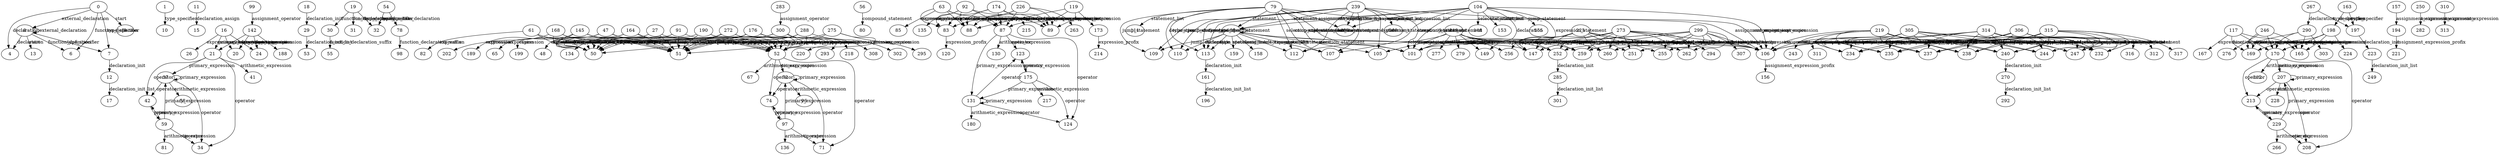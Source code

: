 digraph  {
	0 -> 4	[constraint = True,
		label = "declaration",
		labelfloat = True];
	0 -> 6	[constraint = True,
		label = "function_definition",
		labelfloat = True];
	0 -> 7	[constraint = True,
		label = "type_specifier",
		labelfloat = True];
	0 -> 8	[constraint = True,
		label = "external_declaration",
		labelfloat = True];
	0 -> 9	[constraint = True,
		label = "start",
		labelfloat = True];
	1 -> 10	[constraint = True,
		label = "type_specifier",
		labelfloat = True];
	7 -> 12	[constraint = True,
		label = "declaration_init",
		labelfloat = True];
	8 -> 13	[constraint = True,
		label = "start",
		labelfloat = True];
	8 -> 4	[constraint = True,
		label = "declaration",
		labelfloat = True];
	8 -> 6	[constraint = True,
		label = "function_definition",
		labelfloat = True];
	8 -> 7	[constraint = True,
		label = "type_specifier",
		labelfloat = True];
	8 -> 8	[constraint = True,
		label = "external_declaration",
		labelfloat = True];
	11 -> 15	[constraint = True,
		label = "declaration_assign",
		labelfloat = True];
	12 -> 17	[constraint = True,
		label = "declaration_init_list",
		labelfloat = True];
	16 -> 20	[constraint = True,
		label = "constant_expression",
		labelfloat = True];
	16 -> 21	[constraint = True,
		label = "primary_expression",
		labelfloat = True];
	16 -> 24	[constraint = True,
		label = "function_expression",
		labelfloat = True];
	16 -> 26	[constraint = True,
		label = "expression",
		labelfloat = True];
	18 -> 29	[constraint = True,
		label = "declaration_init",
		labelfloat = True];
	19 -> 30	[constraint = True,
		label = "function_declaration",
		labelfloat = True];
	19 -> 31	[constraint = True,
		label = "function_declaration_list",
		labelfloat = True];
	19 -> 32	[constraint = True,
		label = "type_specifier",
		labelfloat = True];
	21 -> 34	[constraint = True,
		label = "operator",
		labelfloat = True];
	21 -> 37	[constraint = True,
		label = "primary_expression",
		labelfloat = True];
	21 -> 41	[constraint = True,
		label = "arithmetic_expression",
		labelfloat = True];
	21 -> 42	[constraint = True,
		label = "operator",
		labelfloat = True];
	27 -> 48	[constraint = True,
		label = "expression",
		labelfloat = True];
	27 -> 50	[constraint = True,
		label = "function_expression",
		labelfloat = True];
	27 -> 51	[constraint = True,
		label = "constant_expression",
		labelfloat = True];
	27 -> 52	[constraint = True,
		label = "primary_expression",
		labelfloat = True];
	29 -> 53	[constraint = True,
		label = "declaration_init_list",
		labelfloat = True];
	30 -> 55	[constraint = True,
		label = "function_declaration_suffix",
		labelfloat = True];
	37 -> 34	[constraint = True,
		label = "operator",
		labelfloat = True];
	37 -> 37	[constraint = True,
		label = "primary_expression",
		labelfloat = True];
	37 -> 42	[constraint = True,
		label = "operator",
		labelfloat = True];
	37 -> 58	[constraint = True,
		label = "arithmetic_expression",
		labelfloat = True];
	42 -> 59	[constraint = True,
		label = "primary_expression",
		labelfloat = True];
	47 -> 52	[constraint = True,
		label = "primary_expression",
		labelfloat = True];
	47 -> 50	[constraint = True,
		label = "function_expression",
		labelfloat = True];
	47 -> 51	[constraint = True,
		label = "constant_expression",
		labelfloat = True];
	47 -> 65	[constraint = True,
		label = "expression",
		labelfloat = True];
	52 -> 67	[constraint = True,
		label = "arithmetic_expression",
		labelfloat = True];
	52 -> 71	[constraint = True,
		label = "operator",
		labelfloat = True];
	52 -> 72	[constraint = True,
		label = "primary_expression",
		labelfloat = True];
	52 -> 74	[constraint = True,
		label = "operator",
		labelfloat = True];
	54 -> 32	[constraint = True,
		label = "type_specifier",
		labelfloat = True];
	54 -> 78	[constraint = True,
		label = "function_declaration",
		labelfloat = True];
	56 -> 80	[constraint = True,
		label = "compound_statement",
		labelfloat = True];
	59 -> 81	[constraint = True,
		label = "arithmetic_expression",
		labelfloat = True];
	59 -> 34	[constraint = True,
		label = "operator",
		labelfloat = True];
	59 -> 37	[constraint = True,
		label = "primary_expression",
		labelfloat = True];
	59 -> 42	[constraint = True,
		label = "operator",
		labelfloat = True];
	61 -> 82	[constraint = True,
		label = "expression",
		labelfloat = True];
	61 -> 50	[constraint = True,
		label = "function_expression",
		labelfloat = True];
	61 -> 51	[constraint = True,
		label = "constant_expression",
		labelfloat = True];
	61 -> 52	[constraint = True,
		label = "primary_expression",
		labelfloat = True];
	63 -> 83	[constraint = True,
		label = "expression",
		labelfloat = True];
	63 -> 85	[constraint = True,
		label = "expression_list",
		labelfloat = True];
	63 -> 87	[constraint = True,
		label = "primary_expression",
		labelfloat = True];
	63 -> 88	[constraint = True,
		label = "constant_expression",
		labelfloat = True];
	63 -> 89	[constraint = True,
		label = "function_expression",
		labelfloat = True];
	72 -> 71	[constraint = True,
		label = "operator",
		labelfloat = True];
	72 -> 72	[constraint = True,
		label = "primary_expression",
		labelfloat = True];
	72 -> 74	[constraint = True,
		label = "operator",
		labelfloat = True];
	72 -> 96	[constraint = True,
		label = "arithmetic_expression",
		labelfloat = True];
	74 -> 97	[constraint = True,
		label = "primary_expression",
		labelfloat = True];
	78 -> 98	[constraint = True,
		label = "function_declaration_suffix",
		labelfloat = True];
	79 -> 101	[constraint = True,
		label = "iteration_statement",
		labelfloat = True];
	79 -> 103	[constraint = True,
		label = "assignment_expression_list",
		labelfloat = True];
	79 -> 105	[constraint = True,
		label = "expression_statement",
		labelfloat = True];
	79 -> 106	[constraint = True,
		label = "assignment_expression",
		labelfloat = True];
	79 -> 107	[constraint = True,
		label = "compound_statement",
		labelfloat = True];
	79 -> 108	[constraint = True,
		label = "statement",
		labelfloat = True];
	79 -> 109	[constraint = True,
		label = "jump_statement",
		labelfloat = True];
	79 -> 110	[constraint = True,
		label = "declaration",
		labelfloat = True];
	79 -> 111	[constraint = True,
		label = "statement_list",
		labelfloat = True];
	79 -> 112	[constraint = True,
		label = "selection_statement",
		labelfloat = True];
	79 -> 113	[constraint = True,
		label = "type_specifier",
		labelfloat = True];
	83 -> 120	[constraint = True,
		label = "expression_profix",
		labelfloat = True];
	87 -> 123	[constraint = True,
		label = "operator",
		labelfloat = True];
	87 -> 124	[constraint = True,
		label = "operator",
		labelfloat = True];
	87 -> 130	[constraint = True,
		label = "arithmetic_expression",
		labelfloat = True];
	87 -> 131	[constraint = True,
		label = "primary_expression",
		labelfloat = True];
	91 -> 134	[constraint = True,
		label = "expression",
		labelfloat = True];
	91 -> 50	[constraint = True,
		label = "function_expression",
		labelfloat = True];
	91 -> 51	[constraint = True,
		label = "constant_expression",
		labelfloat = True];
	91 -> 52	[constraint = True,
		label = "primary_expression",
		labelfloat = True];
	92 -> 83	[constraint = True,
		label = "expression",
		labelfloat = True];
	92 -> 135	[constraint = True,
		label = "expression_list",
		labelfloat = True];
	92 -> 87	[constraint = True,
		label = "primary_expression",
		labelfloat = True];
	92 -> 88	[constraint = True,
		label = "constant_expression",
		labelfloat = True];
	92 -> 89	[constraint = True,
		label = "function_expression",
		labelfloat = True];
	97 -> 71	[constraint = True,
		label = "operator",
		labelfloat = True];
	97 -> 72	[constraint = True,
		label = "primary_expression",
		labelfloat = True];
	97 -> 136	[constraint = True,
		label = "arithmetic_expression",
		labelfloat = True];
	97 -> 74	[constraint = True,
		label = "operator",
		labelfloat = True];
	99 -> 142	[constraint = True,
		label = "assignment_operator",
		labelfloat = True];
	104 -> 101	[constraint = True,
		label = "iteration_statement",
		labelfloat = True];
	104 -> 103	[constraint = True,
		label = "assignment_expression_list",
		labelfloat = True];
	104 -> 147	[constraint = True,
		label = "expression_statement",
		labelfloat = True];
	104 -> 148	[constraint = True,
		label = "selection_statement",
		labelfloat = True];
	104 -> 149	[constraint = True,
		label = "declaration",
		labelfloat = True];
	104 -> 107	[constraint = True,
		label = "compound_statement",
		labelfloat = True];
	104 -> 108	[constraint = True,
		label = "statement",
		labelfloat = True];
	104 -> 106	[constraint = True,
		label = "assignment_expression",
		labelfloat = True];
	104 -> 113	[constraint = True,
		label = "type_specifier",
		labelfloat = True];
	104 -> 153	[constraint = True,
		label = "statement_list",
		labelfloat = True];
	104 -> 155	[constraint = True,
		label = "jump_statement",
		labelfloat = True];
	106 -> 156	[constraint = True,
		label = "assignment_expression_profix",
		labelfloat = True];
	108 -> 101	[constraint = True,
		label = "iteration_statement",
		labelfloat = True];
	108 -> 158	[constraint = True,
		label = "assignment_expression_list",
		labelfloat = True];
	108 -> 147	[constraint = True,
		label = "expression_statement",
		labelfloat = True];
	108 -> 106	[constraint = True,
		label = "assignment_expression",
		labelfloat = True];
	108 -> 107	[constraint = True,
		label = "compound_statement",
		labelfloat = True];
	108 -> 108	[constraint = True,
		label = "statement",
		labelfloat = True];
	108 -> 109	[constraint = True,
		label = "jump_statement",
		labelfloat = True];
	108 -> 159	[constraint = True,
		label = "statement_list",
		labelfloat = True];
	108 -> 110	[constraint = True,
		label = "declaration",
		labelfloat = True];
	108 -> 112	[constraint = True,
		label = "selection_statement",
		labelfloat = True];
	108 -> 113	[constraint = True,
		label = "type_specifier",
		labelfloat = True];
	113 -> 161	[constraint = True,
		label = "declaration_init",
		labelfloat = True];
	117 -> 165	[constraint = True,
		label = "constant_expression",
		labelfloat = True];
	117 -> 167	[constraint = True,
		label = "expression",
		labelfloat = True];
	117 -> 169	[constraint = True,
		label = "function_expression",
		labelfloat = True];
	117 -> 170	[constraint = True,
		label = "primary_expression",
		labelfloat = True];
	119 -> 87	[constraint = True,
		label = "primary_expression",
		labelfloat = True];
	119 -> 88	[constraint = True,
		label = "constant_expression",
		labelfloat = True];
	119 -> 89	[constraint = True,
		label = "function_expression",
		labelfloat = True];
	119 -> 173	[constraint = True,
		label = "expression",
		labelfloat = True];
	123 -> 175	[constraint = True,
		label = "primary_expression",
		labelfloat = True];
	131 -> 123	[constraint = True,
		label = "operator",
		labelfloat = True];
	131 -> 124	[constraint = True,
		label = "operator",
		labelfloat = True];
	131 -> 131	[constraint = True,
		label = "primary_expression",
		labelfloat = True];
	131 -> 180	[constraint = True,
		label = "arithmetic_expression",
		labelfloat = True];
	142 -> 20	[constraint = True,
		label = "constant_expression",
		labelfloat = True];
	142 -> 21	[constraint = True,
		label = "primary_expression",
		labelfloat = True];
	142 -> 24	[constraint = True,
		label = "function_expression",
		labelfloat = True];
	142 -> 188	[constraint = True,
		label = "expression",
		labelfloat = True];
	145 -> 189	[constraint = True,
		label = "expression",
		labelfloat = True];
	145 -> 50	[constraint = True,
		label = "function_expression",
		labelfloat = True];
	145 -> 51	[constraint = True,
		label = "constant_expression",
		labelfloat = True];
	145 -> 52	[constraint = True,
		label = "primary_expression",
		labelfloat = True];
	157 -> 194	[constraint = True,
		label = "assignment_expression",
		labelfloat = True];
	161 -> 196	[constraint = True,
		label = "declaration_init_list",
		labelfloat = True];
	163 -> 197	[constraint = True,
		label = "type_specifier",
		labelfloat = True];
	163 -> 198	[constraint = True,
		label = "declaration",
		labelfloat = True];
	164 -> 199	[constraint = True,
		label = "expression",
		labelfloat = True];
	164 -> 50	[constraint = True,
		label = "function_expression",
		labelfloat = True];
	164 -> 51	[constraint = True,
		label = "constant_expression",
		labelfloat = True];
	164 -> 52	[constraint = True,
		label = "primary_expression",
		labelfloat = True];
	168 -> 202	[constraint = True,
		label = "expression",
		labelfloat = True];
	168 -> 50	[constraint = True,
		label = "function_expression",
		labelfloat = True];
	168 -> 51	[constraint = True,
		label = "constant_expression",
		labelfloat = True];
	168 -> 52	[constraint = True,
		label = "primary_expression",
		labelfloat = True];
	170 -> 207	[constraint = True,
		label = "primary_expression",
		labelfloat = True];
	170 -> 208	[constraint = True,
		label = "operator",
		labelfloat = True];
	170 -> 212	[constraint = True,
		label = "arithmetic_expression",
		labelfloat = True];
	170 -> 213	[constraint = True,
		label = "operator",
		labelfloat = True];
	173 -> 214	[constraint = True,
		label = "expression_profix",
		labelfloat = True];
	174 -> 83	[constraint = True,
		label = "expression",
		labelfloat = True];
	174 -> 215	[constraint = True,
		label = "expression_list",
		labelfloat = True];
	174 -> 87	[constraint = True,
		label = "primary_expression",
		labelfloat = True];
	174 -> 88	[constraint = True,
		label = "constant_expression",
		labelfloat = True];
	174 -> 89	[constraint = True,
		label = "function_expression",
		labelfloat = True];
	175 -> 124	[constraint = True,
		label = "operator",
		labelfloat = True];
	175 -> 217	[constraint = True,
		label = "arithmetic_expression",
		labelfloat = True];
	175 -> 131	[constraint = True,
		label = "primary_expression",
		labelfloat = True];
	175 -> 123	[constraint = True,
		label = "operator",
		labelfloat = True];
	176 -> 50	[constraint = True,
		label = "function_expression",
		labelfloat = True];
	176 -> 51	[constraint = True,
		label = "constant_expression",
		labelfloat = True];
	176 -> 52	[constraint = True,
		label = "primary_expression",
		labelfloat = True];
	176 -> 218	[constraint = True,
		label = "expression",
		labelfloat = True];
	190 -> 220	[constraint = True,
		label = "expression",
		labelfloat = True];
	190 -> 50	[constraint = True,
		label = "function_expression",
		labelfloat = True];
	190 -> 51	[constraint = True,
		label = "constant_expression",
		labelfloat = True];
	190 -> 52	[constraint = True,
		label = "primary_expression",
		labelfloat = True];
	194 -> 221	[constraint = True,
		label = "assignment_expression_profix",
		labelfloat = True];
	197 -> 223	[constraint = True,
		label = "declaration_init",
		labelfloat = True];
	198 -> 165	[constraint = True,
		label = "constant_expression",
		labelfloat = True];
	198 -> 169	[constraint = True,
		label = "function_expression",
		labelfloat = True];
	198 -> 224	[constraint = True,
		label = "expression",
		labelfloat = True];
	198 -> 170	[constraint = True,
		label = "primary_expression",
		labelfloat = True];
	207 -> 207	[constraint = True,
		label = "primary_expression",
		labelfloat = True];
	207 -> 208	[constraint = True,
		label = "operator",
		labelfloat = True];
	207 -> 228	[constraint = True,
		label = "arithmetic_expression",
		labelfloat = True];
	207 -> 213	[constraint = True,
		label = "operator",
		labelfloat = True];
	213 -> 229	[constraint = True,
		label = "primary_expression",
		labelfloat = True];
	219 -> 232	[constraint = True,
		label = "declaration",
		labelfloat = True];
	219 -> 234	[constraint = True,
		label = "compound_statement",
		labelfloat = True];
	219 -> 235	[constraint = True,
		label = "jump_statement",
		labelfloat = True];
	219 -> 237	[constraint = True,
		label = "selection_statement",
		labelfloat = True];
	219 -> 106	[constraint = True,
		label = "assignment_expression",
		labelfloat = True];
	219 -> 238	[constraint = True,
		label = "iteration_statement",
		labelfloat = True];
	219 -> 240	[constraint = True,
		label = "type_specifier",
		labelfloat = True];
	219 -> 243	[constraint = True,
		label = "statement",
		labelfloat = True];
	219 -> 244	[constraint = True,
		label = "assignment_expression_list",
		labelfloat = True];
	219 -> 247	[constraint = True,
		label = "expression_statement",
		labelfloat = True];
	223 -> 249	[constraint = True,
		label = "declaration_init_list",
		labelfloat = True];
	225 -> 251	[constraint = True,
		label = "assignment_expression_list",
		labelfloat = True];
	225 -> 252	[constraint = True,
		label = "type_specifier",
		labelfloat = True];
	225 -> 101	[constraint = True,
		label = "iteration_statement",
		labelfloat = True];
	225 -> 147	[constraint = True,
		label = "expression_statement",
		labelfloat = True];
	225 -> 106	[constraint = True,
		label = "assignment_expression",
		labelfloat = True];
	225 -> 255	[constraint = True,
		label = "declaration",
		labelfloat = True];
	225 -> 256	[constraint = True,
		label = "statement",
		labelfloat = True];
	225 -> 259	[constraint = True,
		label = "jump_statement",
		labelfloat = True];
	225 -> 260	[constraint = True,
		label = "compound_statement",
		labelfloat = True];
	225 -> 262	[constraint = True,
		label = "selection_statement",
		labelfloat = True];
	226 -> 83	[constraint = True,
		label = "expression",
		labelfloat = True];
	226 -> 263	[constraint = True,
		label = "expression_list",
		labelfloat = True];
	226 -> 87	[constraint = True,
		label = "primary_expression",
		labelfloat = True];
	226 -> 88	[constraint = True,
		label = "constant_expression",
		labelfloat = True];
	226 -> 89	[constraint = True,
		label = "function_expression",
		labelfloat = True];
	229 -> 207	[constraint = True,
		label = "primary_expression",
		labelfloat = True];
	229 -> 208	[constraint = True,
		label = "operator",
		labelfloat = True];
	229 -> 266	[constraint = True,
		label = "arithmetic_expression",
		labelfloat = True];
	229 -> 213	[constraint = True,
		label = "operator",
		labelfloat = True];
	239 -> 101	[constraint = True,
		label = "iteration_statement",
		labelfloat = True];
	239 -> 103	[constraint = True,
		label = "assignment_expression_list",
		labelfloat = True];
	239 -> 105	[constraint = True,
		label = "expression_statement",
		labelfloat = True];
	239 -> 106	[constraint = True,
		label = "assignment_expression",
		labelfloat = True];
	239 -> 269	[constraint = True,
		label = "statement_list",
		labelfloat = True];
	239 -> 107	[constraint = True,
		label = "compound_statement",
		labelfloat = True];
	239 -> 108	[constraint = True,
		label = "statement",
		labelfloat = True];
	239 -> 109	[constraint = True,
		label = "jump_statement",
		labelfloat = True];
	239 -> 110	[constraint = True,
		label = "declaration",
		labelfloat = True];
	239 -> 112	[constraint = True,
		label = "selection_statement",
		labelfloat = True];
	239 -> 113	[constraint = True,
		label = "type_specifier",
		labelfloat = True];
	240 -> 270	[constraint = True,
		label = "declaration_init",
		labelfloat = True];
	246 -> 165	[constraint = True,
		label = "constant_expression",
		labelfloat = True];
	246 -> 169	[constraint = True,
		label = "function_expression",
		labelfloat = True];
	246 -> 170	[constraint = True,
		label = "primary_expression",
		labelfloat = True];
	246 -> 276	[constraint = True,
		label = "expression",
		labelfloat = True];
	248 -> 252	[constraint = True,
		label = "type_specifier",
		labelfloat = True];
	248 -> 277	[constraint = True,
		label = "iteration_statement",
		labelfloat = True];
	248 -> 105	[constraint = True,
		label = "expression_statement",
		labelfloat = True];
	248 -> 106	[constraint = True,
		label = "assignment_expression",
		labelfloat = True];
	248 -> 149	[constraint = True,
		label = "declaration",
		labelfloat = True];
	248 -> 256	[constraint = True,
		label = "statement",
		labelfloat = True];
	248 -> 279	[constraint = True,
		label = "assignment_expression_list",
		labelfloat = True];
	248 -> 259	[constraint = True,
		label = "jump_statement",
		labelfloat = True];
	248 -> 260	[constraint = True,
		label = "compound_statement",
		labelfloat = True];
	248 -> 112	[constraint = True,
		label = "selection_statement",
		labelfloat = True];
	250 -> 282	[constraint = True,
		label = "assignment_expression",
		labelfloat = True];
	252 -> 285	[constraint = True,
		label = "declaration_init",
		labelfloat = True];
	267 -> 197	[constraint = True,
		label = "type_specifier",
		labelfloat = True];
	267 -> 290	[constraint = True,
		label = "declaration",
		labelfloat = True];
	270 -> 292	[constraint = True,
		label = "declaration_init_list",
		labelfloat = True];
	272 -> 293	[constraint = True,
		label = "expression",
		labelfloat = True];
	272 -> 50	[constraint = True,
		label = "function_expression",
		labelfloat = True];
	272 -> 51	[constraint = True,
		label = "constant_expression",
		labelfloat = True];
	272 -> 52	[constraint = True,
		label = "primary_expression",
		labelfloat = True];
	273 -> 251	[constraint = True,
		label = "assignment_expression_list",
		labelfloat = True];
	273 -> 252	[constraint = True,
		label = "type_specifier",
		labelfloat = True];
	273 -> 101	[constraint = True,
		label = "iteration_statement",
		labelfloat = True];
	273 -> 147	[constraint = True,
		label = "expression_statement",
		labelfloat = True];
	273 -> 106	[constraint = True,
		label = "assignment_expression",
		labelfloat = True];
	273 -> 255	[constraint = True,
		label = "declaration",
		labelfloat = True];
	273 -> 259	[constraint = True,
		label = "jump_statement",
		labelfloat = True];
	273 -> 294	[constraint = True,
		label = "statement",
		labelfloat = True];
	273 -> 260	[constraint = True,
		label = "compound_statement",
		labelfloat = True];
	273 -> 262	[constraint = True,
		label = "selection_statement",
		labelfloat = True];
	275 -> 295	[constraint = True,
		label = "expression",
		labelfloat = True];
	275 -> 50	[constraint = True,
		label = "function_expression",
		labelfloat = True];
	275 -> 51	[constraint = True,
		label = "constant_expression",
		labelfloat = True];
	275 -> 52	[constraint = True,
		label = "primary_expression",
		labelfloat = True];
	283 -> 300	[constraint = True,
		label = "assignment_operator",
		labelfloat = True];
	285 -> 301	[constraint = True,
		label = "declaration_init_list",
		labelfloat = True];
	288 -> 302	[constraint = True,
		label = "expression",
		labelfloat = True];
	288 -> 50	[constraint = True,
		label = "function_expression",
		labelfloat = True];
	288 -> 51	[constraint = True,
		label = "constant_expression",
		labelfloat = True];
	288 -> 52	[constraint = True,
		label = "primary_expression",
		labelfloat = True];
	290 -> 165	[constraint = True,
		label = "constant_expression",
		labelfloat = True];
	290 -> 303	[constraint = True,
		label = "expression",
		labelfloat = True];
	290 -> 169	[constraint = True,
		label = "function_expression",
		labelfloat = True];
	290 -> 170	[constraint = True,
		label = "primary_expression",
		labelfloat = True];
	299 -> 251	[constraint = True,
		label = "assignment_expression_list",
		labelfloat = True];
	299 -> 252	[constraint = True,
		label = "type_specifier",
		labelfloat = True];
	299 -> 101	[constraint = True,
		label = "iteration_statement",
		labelfloat = True];
	299 -> 307	[constraint = True,
		label = "statement",
		labelfloat = True];
	299 -> 147	[constraint = True,
		label = "expression_statement",
		labelfloat = True];
	299 -> 106	[constraint = True,
		label = "assignment_expression",
		labelfloat = True];
	299 -> 255	[constraint = True,
		label = "declaration",
		labelfloat = True];
	299 -> 259	[constraint = True,
		label = "jump_statement",
		labelfloat = True];
	299 -> 260	[constraint = True,
		label = "compound_statement",
		labelfloat = True];
	299 -> 262	[constraint = True,
		label = "selection_statement",
		labelfloat = True];
	300 -> 308	[constraint = True,
		label = "expression",
		labelfloat = True];
	300 -> 50	[constraint = True,
		label = "function_expression",
		labelfloat = True];
	300 -> 51	[constraint = True,
		label = "constant_expression",
		labelfloat = True];
	300 -> 52	[constraint = True,
		label = "primary_expression",
		labelfloat = True];
	305 -> 232	[constraint = True,
		label = "declaration",
		labelfloat = True];
	305 -> 234	[constraint = True,
		label = "compound_statement",
		labelfloat = True];
	305 -> 235	[constraint = True,
		label = "jump_statement",
		labelfloat = True];
	305 -> 237	[constraint = True,
		label = "selection_statement",
		labelfloat = True];
	305 -> 106	[constraint = True,
		label = "assignment_expression",
		labelfloat = True];
	305 -> 238	[constraint = True,
		label = "iteration_statement",
		labelfloat = True];
	305 -> 240	[constraint = True,
		label = "type_specifier",
		labelfloat = True];
	305 -> 244	[constraint = True,
		label = "assignment_expression_list",
		labelfloat = True];
	305 -> 247	[constraint = True,
		label = "expression_statement",
		labelfloat = True];
	305 -> 311	[constraint = True,
		label = "statement",
		labelfloat = True];
	306 -> 232	[constraint = True,
		label = "declaration",
		labelfloat = True];
	306 -> 312	[constraint = True,
		label = "statement",
		labelfloat = True];
	306 -> 234	[constraint = True,
		label = "compound_statement",
		labelfloat = True];
	306 -> 235	[constraint = True,
		label = "jump_statement",
		labelfloat = True];
	306 -> 237	[constraint = True,
		label = "selection_statement",
		labelfloat = True];
	306 -> 106	[constraint = True,
		label = "assignment_expression",
		labelfloat = True];
	306 -> 238	[constraint = True,
		label = "iteration_statement",
		labelfloat = True];
	306 -> 240	[constraint = True,
		label = "type_specifier",
		labelfloat = True];
	306 -> 244	[constraint = True,
		label = "assignment_expression_list",
		labelfloat = True];
	306 -> 247	[constraint = True,
		label = "expression_statement",
		labelfloat = True];
	310 -> 313	[constraint = True,
		label = "assignment_expression",
		labelfloat = True];
	314 -> 232	[constraint = True,
		label = "declaration",
		labelfloat = True];
	314 -> 234	[constraint = True,
		label = "compound_statement",
		labelfloat = True];
	314 -> 235	[constraint = True,
		label = "jump_statement",
		labelfloat = True];
	314 -> 237	[constraint = True,
		label = "selection_statement",
		labelfloat = True];
	314 -> 106	[constraint = True,
		label = "assignment_expression",
		labelfloat = True];
	314 -> 238	[constraint = True,
		label = "iteration_statement",
		labelfloat = True];
	314 -> 316	[constraint = True,
		label = "statement",
		labelfloat = True];
	314 -> 240	[constraint = True,
		label = "type_specifier",
		labelfloat = True];
	314 -> 244	[constraint = True,
		label = "assignment_expression_list",
		labelfloat = True];
	314 -> 247	[constraint = True,
		label = "expression_statement",
		labelfloat = True];
	315 -> 232	[constraint = True,
		label = "declaration",
		labelfloat = True];
	315 -> 234	[constraint = True,
		label = "compound_statement",
		labelfloat = True];
	315 -> 235	[constraint = True,
		label = "jump_statement",
		labelfloat = True];
	315 -> 237	[constraint = True,
		label = "selection_statement",
		labelfloat = True];
	315 -> 106	[constraint = True,
		label = "assignment_expression",
		labelfloat = True];
	315 -> 238	[constraint = True,
		label = "iteration_statement",
		labelfloat = True];
	315 -> 240	[constraint = True,
		label = "type_specifier",
		labelfloat = True];
	315 -> 317	[constraint = True,
		label = "statement",
		labelfloat = True];
	315 -> 244	[constraint = True,
		label = "assignment_expression_list",
		labelfloat = True];
	315 -> 247	[constraint = True,
		label = "expression_statement",
		labelfloat = True];
}